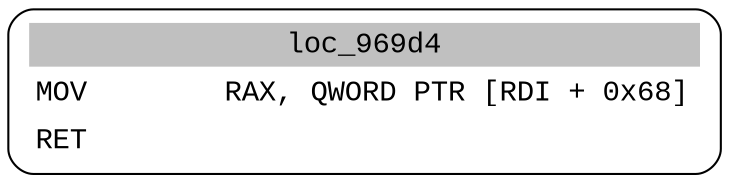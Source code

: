 digraph asm_graph {
1941 [
shape="Mrecord" fontname="Courier New"label =<<table border="0" cellborder="0" cellpadding="3"><tr><td align="center" colspan="2" bgcolor="grey">loc_969d4</td></tr><tr><td align="left">MOV        RAX, QWORD PTR [RDI + 0x68]</td></tr><tr><td align="left">RET        </td></tr></table>> ];
}